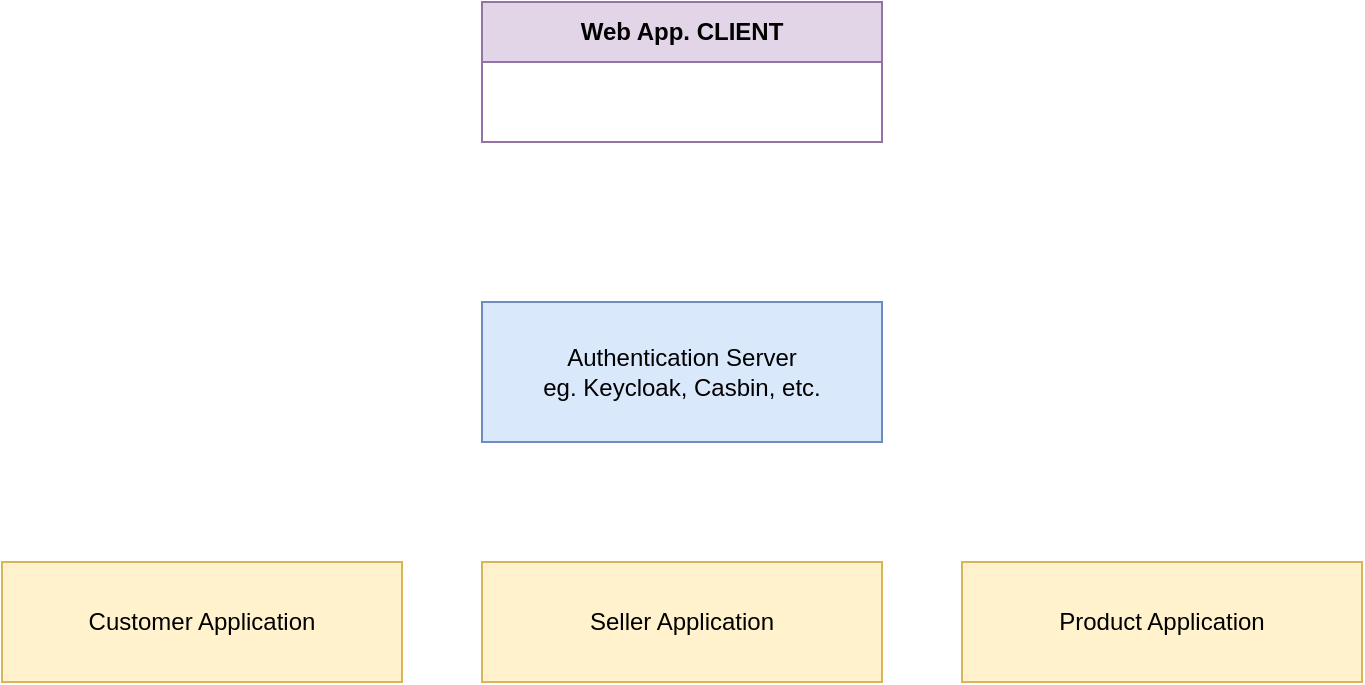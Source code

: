 <mxfile version="24.2.2" type="github">
  <diagram name="Page-1" id="4DVArmQ2FKZMZtiGT3NC">
    <mxGraphModel dx="1050" dy="558" grid="1" gridSize="10" guides="1" tooltips="1" connect="1" arrows="1" fold="1" page="1" pageScale="1" pageWidth="850" pageHeight="1100" math="0" shadow="0">
      <root>
        <mxCell id="0" />
        <mxCell id="1" parent="0" />
        <mxCell id="2RQph0JpIhb9pEtwq0Xm-1" value="Web App. CLIENT" style="swimlane;whiteSpace=wrap;html=1;startSize=30;fillColor=#e1d5e7;strokeColor=#9673a6;" vertex="1" parent="1">
          <mxGeometry x="290" y="40" width="200" height="70" as="geometry" />
        </mxCell>
        <mxCell id="2RQph0JpIhb9pEtwq0Xm-2" value="Authentication Server&lt;br&gt;eg. Keycloak, Casbin, etc." style="rounded=0;whiteSpace=wrap;html=1;fillColor=#dae8fc;strokeColor=#6c8ebf;" vertex="1" parent="1">
          <mxGeometry x="290" y="190" width="200" height="70" as="geometry" />
        </mxCell>
        <mxCell id="2RQph0JpIhb9pEtwq0Xm-3" value="Customer Application" style="rounded=0;whiteSpace=wrap;html=1;fillColor=#fff2cc;strokeColor=#d6b656;" vertex="1" parent="1">
          <mxGeometry x="50" y="320" width="200" height="60" as="geometry" />
        </mxCell>
        <mxCell id="2RQph0JpIhb9pEtwq0Xm-4" value="Seller Application" style="rounded=0;whiteSpace=wrap;html=1;fillColor=#fff2cc;strokeColor=#d6b656;" vertex="1" parent="1">
          <mxGeometry x="290" y="320" width="200" height="60" as="geometry" />
        </mxCell>
        <mxCell id="2RQph0JpIhb9pEtwq0Xm-5" value="Product Application" style="rounded=0;whiteSpace=wrap;html=1;fillColor=#fff2cc;strokeColor=#d6b656;" vertex="1" parent="1">
          <mxGeometry x="530" y="320" width="200" height="60" as="geometry" />
        </mxCell>
      </root>
    </mxGraphModel>
  </diagram>
</mxfile>
